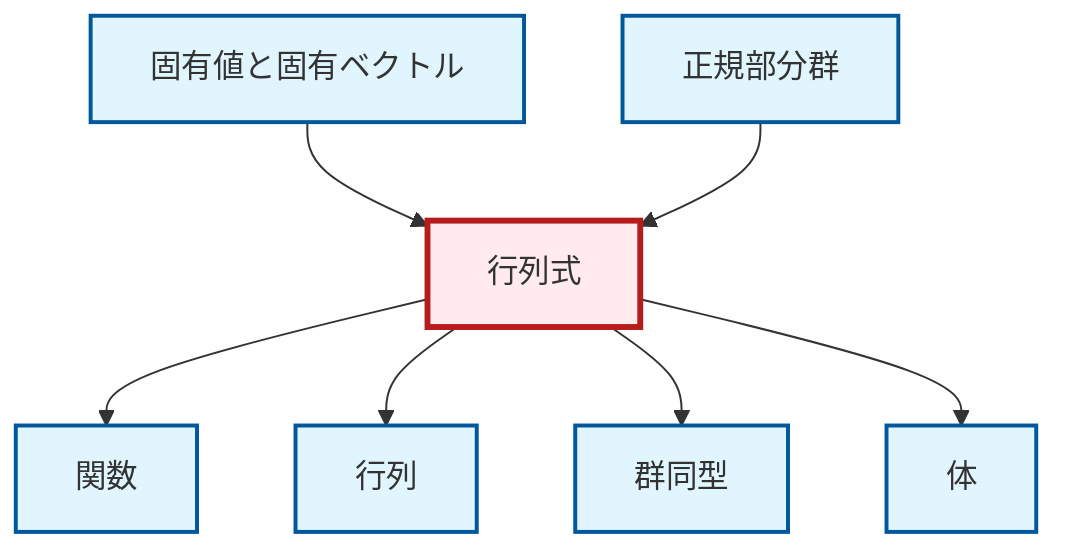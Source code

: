 graph TD
    classDef definition fill:#e1f5fe,stroke:#01579b,stroke-width:2px
    classDef theorem fill:#f3e5f5,stroke:#4a148c,stroke-width:2px
    classDef axiom fill:#fff3e0,stroke:#e65100,stroke-width:2px
    classDef example fill:#e8f5e9,stroke:#1b5e20,stroke-width:2px
    classDef current fill:#ffebee,stroke:#b71c1c,stroke-width:3px
    def-isomorphism["群同型"]:::definition
    def-determinant["行列式"]:::definition
    def-field["体"]:::definition
    def-matrix["行列"]:::definition
    def-normal-subgroup["正規部分群"]:::definition
    def-function["関数"]:::definition
    def-eigenvalue-eigenvector["固有値と固有ベクトル"]:::definition
    def-eigenvalue-eigenvector --> def-determinant
    def-determinant --> def-function
    def-determinant --> def-matrix
    def-determinant --> def-isomorphism
    def-normal-subgroup --> def-determinant
    def-determinant --> def-field
    class def-determinant current